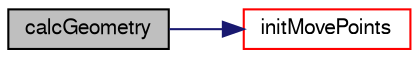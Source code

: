 digraph "calcGeometry"
{
  bgcolor="transparent";
  edge [fontname="FreeSans",fontsize="10",labelfontname="FreeSans",labelfontsize="10"];
  node [fontname="FreeSans",fontsize="10",shape=record];
  rankdir="LR";
  Node538 [label="calcGeometry",height=0.2,width=0.4,color="black", fillcolor="grey75", style="filled", fontcolor="black"];
  Node538 -> Node539 [color="midnightblue",fontsize="10",style="solid",fontname="FreeSans"];
  Node539 [label="initMovePoints",height=0.2,width=0.4,color="red",URL="$a24946.html#a1744dcf0048e4ff7b664f3503e64085d",tooltip="Initialise the patches for moving points. "];
}
